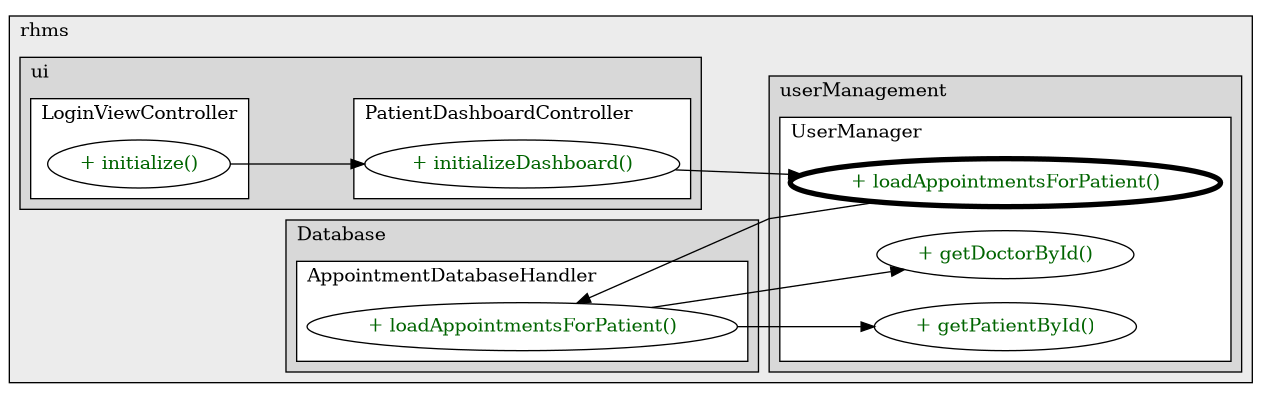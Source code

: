 @startuml

/' diagram meta data start
config=CallConfiguration;
{
  "rootMethod": "com.rhms.userManagement.UserManager#loadAppointmentsForPatient(Patient)",
  "projectClassification": {
    "searchMode": "OpenProject", // OpenProject, AllProjects
    "includedProjects": "",
    "pathEndKeywords": "*.impl",
    "isClientPath": "",
    "isClientName": "",
    "isTestPath": "",
    "isTestName": "",
    "isMappingPath": "",
    "isMappingName": "",
    "isDataAccessPath": "",
    "isDataAccessName": "",
    "isDataStructurePath": "",
    "isDataStructureName": "",
    "isInterfaceStructuresPath": "",
    "isInterfaceStructuresName": "",
    "isEntryPointPath": "",
    "isEntryPointName": "",
    "treatFinalFieldsAsMandatory": false
  },
  "graphRestriction": {
    "classPackageExcludeFilter": "",
    "classPackageIncludeFilter": "",
    "classNameExcludeFilter": "",
    "classNameIncludeFilter": "",
    "methodNameExcludeFilter": "",
    "methodNameIncludeFilter": "",
    "removeByInheritance": "", // inheritance/annotation based filtering is done in a second step
    "removeByAnnotation": "",
    "removeByClassPackage": "", // cleanup the graph after inheritance/annotation based filtering is done
    "removeByClassName": "",
    "cutMappings": false,
    "cutEnum": true,
    "cutTests": true,
    "cutClient": true,
    "cutDataAccess": true,
    "cutInterfaceStructures": true,
    "cutDataStructures": true,
    "cutGetterAndSetter": true,
    "cutConstructors": true
  },
  "graphTraversal": {
    "forwardDepth": 3,
    "backwardDepth": 3,
    "classPackageExcludeFilter": "",
    "classPackageIncludeFilter": "",
    "classNameExcludeFilter": "",
    "classNameIncludeFilter": "",
    "methodNameExcludeFilter": "",
    "methodNameIncludeFilter": "",
    "hideMappings": false,
    "hideDataStructures": false,
    "hidePrivateMethods": true,
    "hideInterfaceCalls": true, // indirection: implementation -> interface (is hidden) -> implementation
    "onlyShowApplicationEntryPoints": false, // root node is included
    "useMethodCallsForStructureDiagram": "ForwardOnly" // ForwardOnly, BothDirections, No
  },
  "details": {
    "aggregation": "GroupByClass", // ByClass, GroupByClass, None
    "showMethodParametersTypes": false,
    "showMethodParametersNames": false,
    "showMethodReturnType": false,
    "showPackageLevels": 2,
    "showCallOrder": false,
    "edgeMode": "MethodsOnly", // TypesOnly, MethodsOnly, TypesAndMethods, MethodsAndDirectTypeUsage
    "showDetailedClassStructure": false
  },
  "rootClass": "com.rhms.userManagement.UserManager",
  "extensionCallbackMethod": "" // qualified.class.name#methodName - signature: public static String method(String)
}
diagram meta data end '/



digraph g {
    rankdir="LR"
    splines=polyline
    

'nodes 
subgraph cluster_3499612 { 
   	label=rhms
	labeljust=l
	fillcolor="#ececec"
	style=filled
   
   subgraph cluster_1177773926 { 
   	label=ui
	labeljust=l
	fillcolor="#d8d8d8"
	style=filled
   
   subgraph cluster_1471229367 { 
   	label=PatientDashboardController
	labeljust=l
	fillcolor=white
	style=filled
   
   PatientDashboardController1319010786XXXinitializeDashboard0[
	label="+ initializeDashboard()"
	style=filled
	fillcolor=white
	tooltip="PatientDashboardController

&#10;  Initializes the dashboard with user-specific data&#10; "
	fontcolor=darkgreen
];
} 

subgraph cluster_355486142 { 
   	label=LoginViewController
	labeljust=l
	fillcolor=white
	style=filled
   
   LoginViewController1319010786XXXinitialize0[
	label="+ initialize()"
	style=filled
	fillcolor=white
	tooltip="LoginViewController

null"
	fontcolor=darkgreen
];
} 
} 

subgraph cluster_1951307539 { 
   	label=Database
	labeljust=l
	fillcolor="#d8d8d8"
	style=filled
   
   subgraph cluster_1904099134 { 
   	label=AppointmentDatabaseHandler
	labeljust=l
	fillcolor=white
	style=filled
   
   AppointmentDatabaseHandler1676144448XXXloadAppointmentsForPatient104431[
	label="+ loadAppointmentsForPatient()"
	style=filled
	fillcolor=white
	tooltip="AppointmentDatabaseHandler

&#10;  Retrieves all appointments for a specific patient&#10;  &#10;  @param patientId The ID of the patient&#10;  @return A list of appointments for the patient&#10;  @throws SQLException If there is an error querying the database&#10; "
	fontcolor=darkgreen
];
} 
} 

subgraph cluster_85584960 { 
   	label=userManagement
	labeljust=l
	fillcolor="#d8d8d8"
	style=filled
   
   subgraph cluster_879193049 { 
   	label=UserManager
	labeljust=l
	fillcolor=white
	style=filled
   
   UserManager108603475XXXgetDoctorById104431[
	label="+ getDoctorById()"
	style=filled
	fillcolor=white
	tooltip="UserManager

null"
	fontcolor=darkgreen
];

UserManager108603475XXXgetPatientById104431[
	label="+ getPatientById()"
	style=filled
	fillcolor=white
	tooltip="UserManager

null"
	fontcolor=darkgreen
];

UserManager108603475XXXloadAppointmentsForPatient873235173[
	label="+ loadAppointmentsForPatient()"
	style=filled
	fillcolor=white
	tooltip="UserManager

&#10;  Load appointments for a specific patient from the database&#10;  @param patient The patient for whom to load appointments&#10; "
	penwidth=4
	fontcolor=darkgreen
];
} 
} 
} 

'edges    
AppointmentDatabaseHandler1676144448XXXloadAppointmentsForPatient104431 -> UserManager108603475XXXgetDoctorById104431;
AppointmentDatabaseHandler1676144448XXXloadAppointmentsForPatient104431 -> UserManager108603475XXXgetPatientById104431;
LoginViewController1319010786XXXinitialize0 -> PatientDashboardController1319010786XXXinitializeDashboard0;
PatientDashboardController1319010786XXXinitializeDashboard0 -> UserManager108603475XXXloadAppointmentsForPatient873235173;
UserManager108603475XXXloadAppointmentsForPatient873235173 -> AppointmentDatabaseHandler1676144448XXXloadAppointmentsForPatient104431;
    
}
@enduml